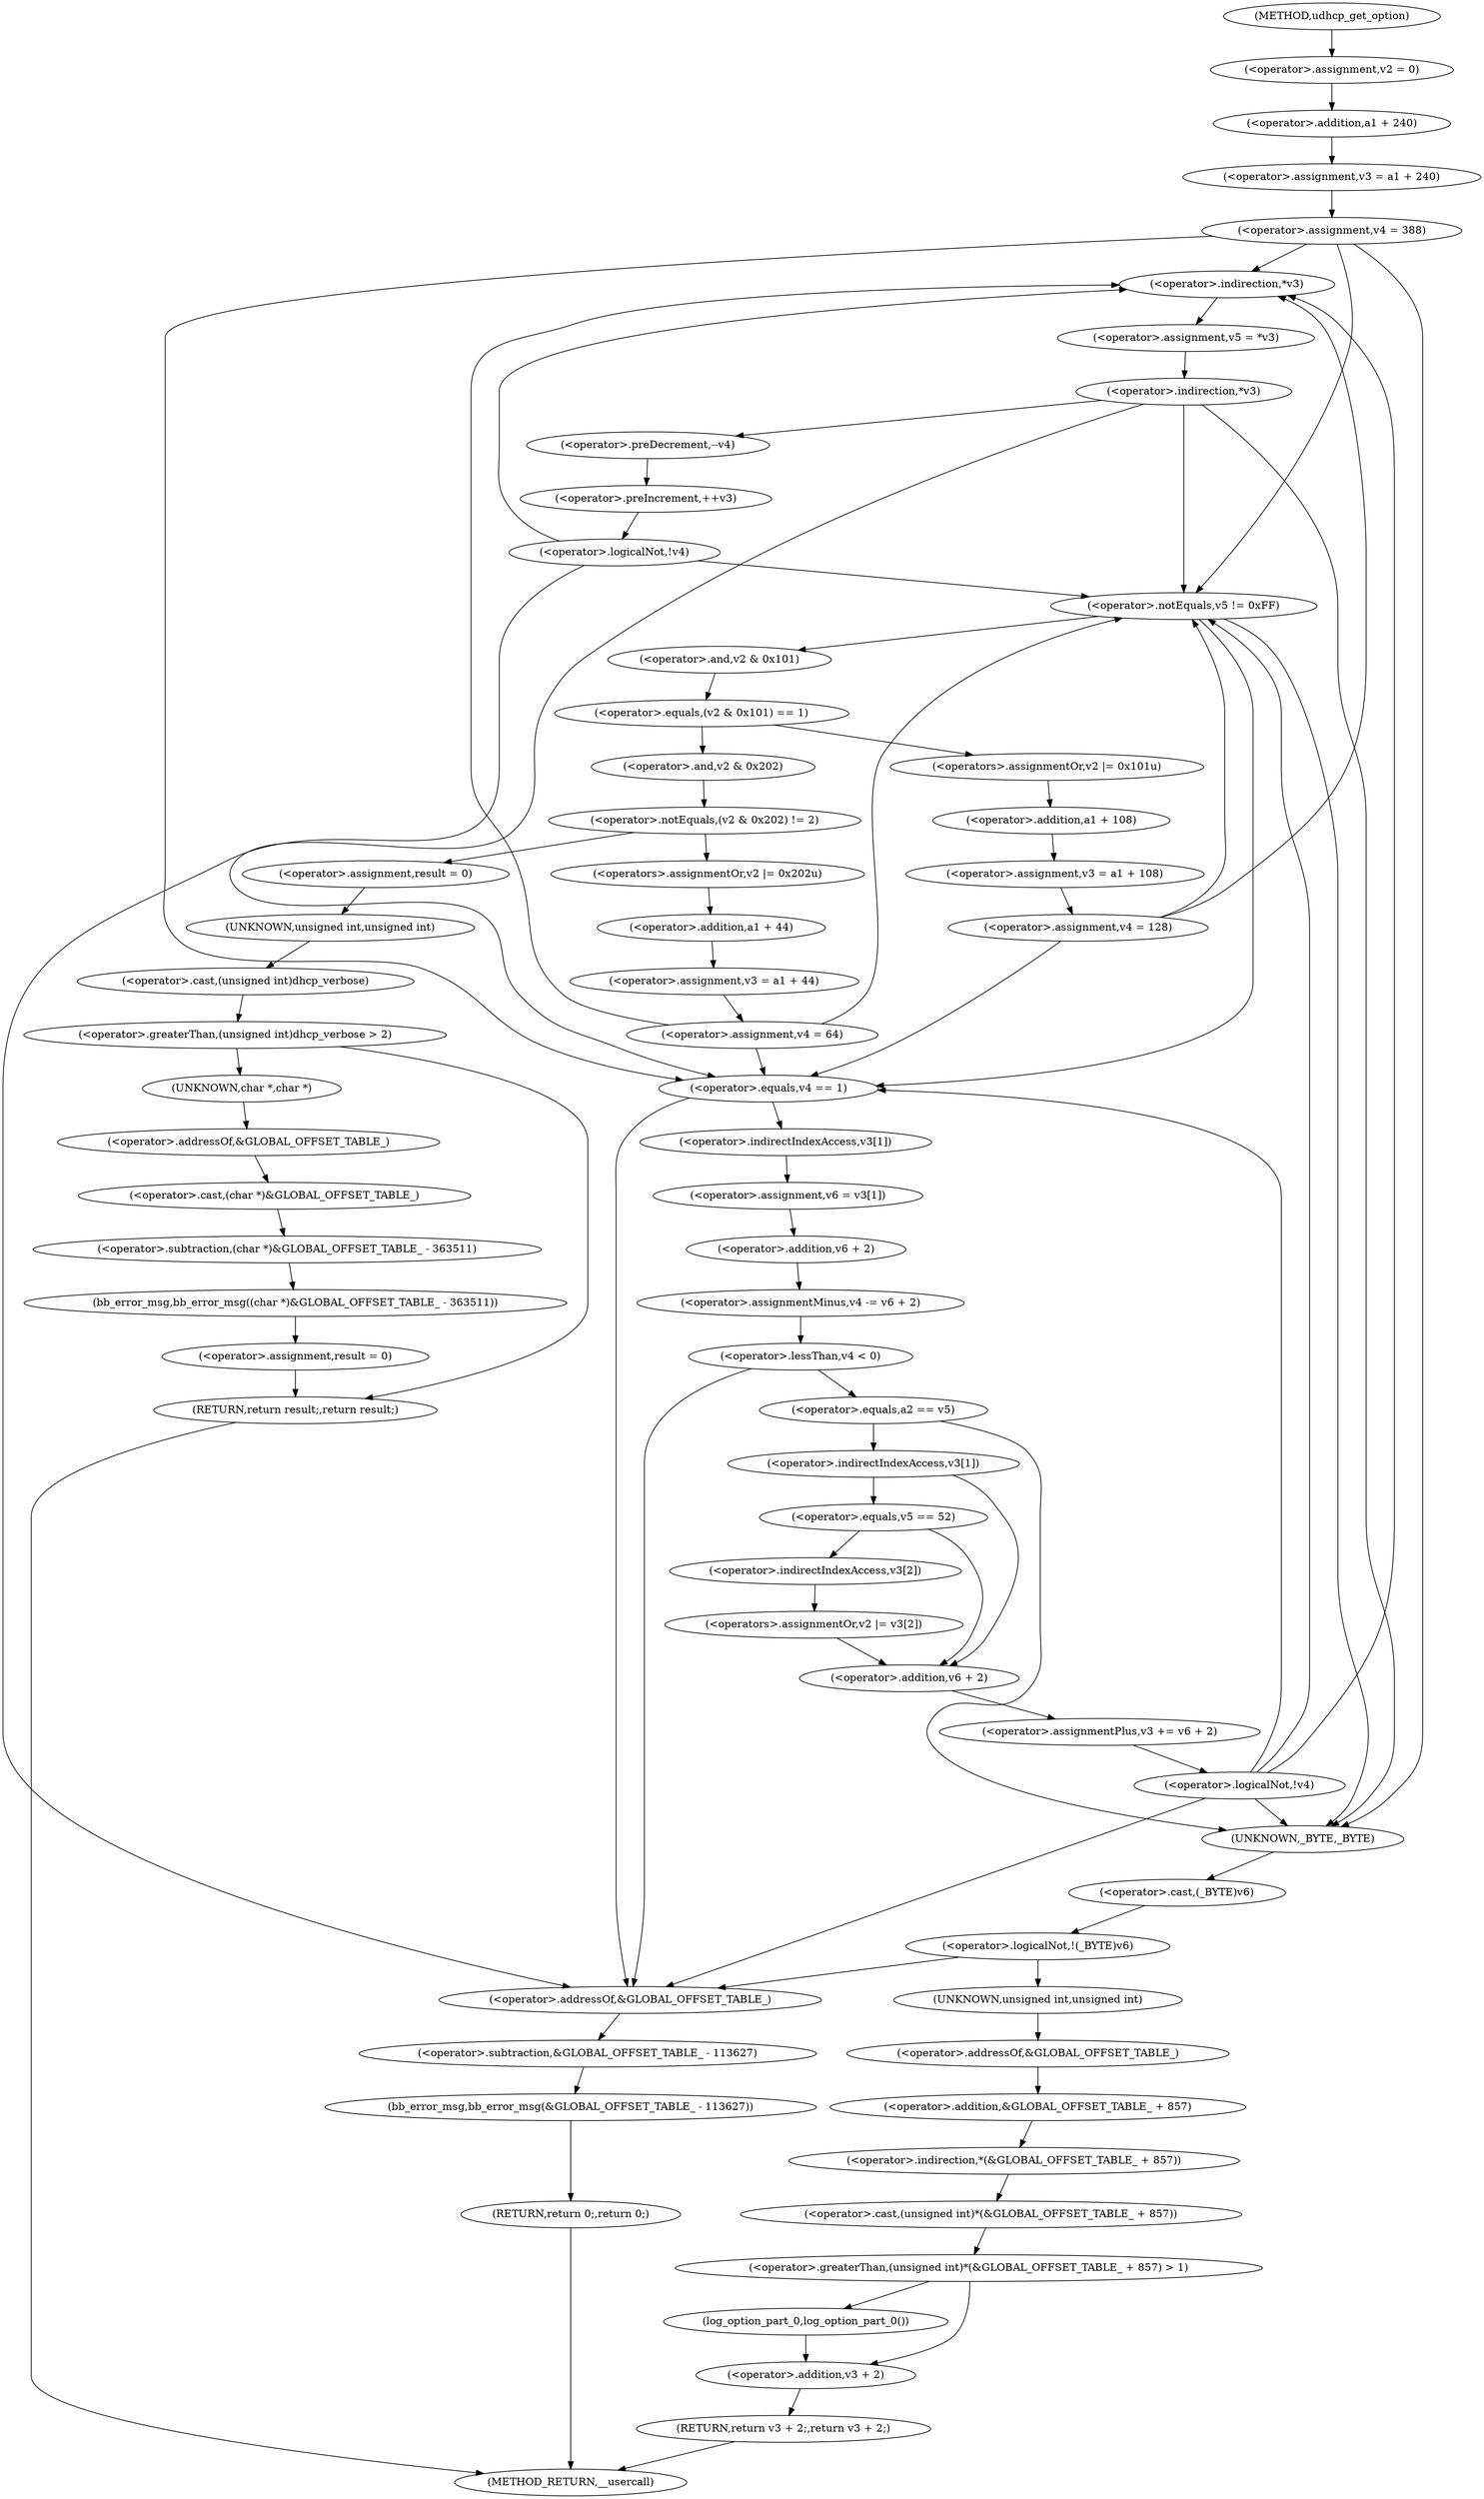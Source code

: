 digraph udhcp_get_option {  
"1000117" [label = "(<operator>.assignment,v2 = 0)" ]
"1000120" [label = "(<operator>.assignment,v3 = a1 + 240)" ]
"1000122" [label = "(<operator>.addition,a1 + 240)" ]
"1000125" [label = "(<operator>.assignment,v4 = 388)" ]
"1000137" [label = "(<operator>.assignment,v5 = *v3)" ]
"1000139" [label = "(<operator>.indirection,*v3)" ]
"1000142" [label = "(<operator>.indirection,*v3)" ]
"1000145" [label = "(<operator>.preDecrement,--v4)" ]
"1000147" [label = "(<operator>.preIncrement,++v3)" ]
"1000150" [label = "(<operator>.logicalNot,!v4)" ]
"1000154" [label = "(<operator>.notEquals,v5 != 0xFF)" ]
"1000159" [label = "(<operator>.equals,(v2 & 0x101) == 1)" ]
"1000160" [label = "(<operator>.and,v2 & 0x101)" ]
"1000165" [label = "(<operators>.assignmentOr,v2 |= 0x101u)" ]
"1000168" [label = "(<operator>.assignment,v3 = a1 + 108)" ]
"1000170" [label = "(<operator>.addition,a1 + 108)" ]
"1000173" [label = "(<operator>.assignment,v4 = 128)" ]
"1000179" [label = "(<operator>.notEquals,(v2 & 0x202) != 2)" ]
"1000180" [label = "(<operator>.and,v2 & 0x202)" ]
"1000185" [label = "(<operator>.assignment,result = 0)" ]
"1000189" [label = "(<operator>.greaterThan,(unsigned int)dhcp_verbose > 2)" ]
"1000190" [label = "(<operator>.cast,(unsigned int)dhcp_verbose)" ]
"1000191" [label = "(UNKNOWN,unsigned int,unsigned int)" ]
"1000195" [label = "(bb_error_msg,bb_error_msg((char *)&GLOBAL_OFFSET_TABLE_ - 363511))" ]
"1000196" [label = "(<operator>.subtraction,(char *)&GLOBAL_OFFSET_TABLE_ - 363511)" ]
"1000197" [label = "(<operator>.cast,(char *)&GLOBAL_OFFSET_TABLE_)" ]
"1000198" [label = "(UNKNOWN,char *,char *)" ]
"1000199" [label = "(<operator>.addressOf,&GLOBAL_OFFSET_TABLE_)" ]
"1000202" [label = "(<operator>.assignment,result = 0)" ]
"1000205" [label = "(RETURN,return result;,return result;)" ]
"1000207" [label = "(<operators>.assignmentOr,v2 |= 0x202u)" ]
"1000210" [label = "(<operator>.assignment,v3 = a1 + 44)" ]
"1000212" [label = "(<operator>.addition,a1 + 44)" ]
"1000215" [label = "(<operator>.assignment,v4 = 64)" ]
"1000219" [label = "(<operator>.equals,v4 == 1)" ]
"1000223" [label = "(<operator>.assignment,v6 = v3[1])" ]
"1000225" [label = "(<operator>.indirectIndexAccess,v3[1])" ]
"1000228" [label = "(<operator>.assignmentMinus,v4 -= v6 + 2)" ]
"1000230" [label = "(<operator>.addition,v6 + 2)" ]
"1000234" [label = "(<operator>.lessThan,v4 < 0)" ]
"1000239" [label = "(<operator>.equals,a2 == v5)" ]
"1000244" [label = "(<operator>.indirectIndexAccess,v3[1])" ]
"1000249" [label = "(<operator>.equals,v5 == 52)" ]
"1000252" [label = "(<operators>.assignmentOr,v2 |= v3[2])" ]
"1000254" [label = "(<operator>.indirectIndexAccess,v3[2])" ]
"1000257" [label = "(<operator>.assignmentPlus,v3 += v6 + 2)" ]
"1000259" [label = "(<operator>.addition,v6 + 2)" ]
"1000263" [label = "(<operator>.logicalNot,!v4)" ]
"1000267" [label = "(<operator>.logicalNot,!(_BYTE)v6)" ]
"1000268" [label = "(<operator>.cast,(_BYTE)v6)" ]
"1000269" [label = "(UNKNOWN,_BYTE,_BYTE)" ]
"1000273" [label = "(bb_error_msg,bb_error_msg(&GLOBAL_OFFSET_TABLE_ - 113627))" ]
"1000274" [label = "(<operator>.subtraction,&GLOBAL_OFFSET_TABLE_ - 113627)" ]
"1000275" [label = "(<operator>.addressOf,&GLOBAL_OFFSET_TABLE_)" ]
"1000278" [label = "(RETURN,return 0;,return 0;)" ]
"1000281" [label = "(<operator>.greaterThan,(unsigned int)*(&GLOBAL_OFFSET_TABLE_ + 857) > 1)" ]
"1000282" [label = "(<operator>.cast,(unsigned int)*(&GLOBAL_OFFSET_TABLE_ + 857))" ]
"1000283" [label = "(UNKNOWN,unsigned int,unsigned int)" ]
"1000284" [label = "(<operator>.indirection,*(&GLOBAL_OFFSET_TABLE_ + 857))" ]
"1000285" [label = "(<operator>.addition,&GLOBAL_OFFSET_TABLE_ + 857)" ]
"1000286" [label = "(<operator>.addressOf,&GLOBAL_OFFSET_TABLE_)" ]
"1000290" [label = "(log_option_part_0,log_option_part_0())" ]
"1000291" [label = "(RETURN,return v3 + 2;,return v3 + 2;)" ]
"1000292" [label = "(<operator>.addition,v3 + 2)" ]
"1000107" [label = "(METHOD,udhcp_get_option)" ]
"1000295" [label = "(METHOD_RETURN,__usercall)" ]
  "1000117" -> "1000122" 
  "1000120" -> "1000125" 
  "1000122" -> "1000120" 
  "1000125" -> "1000269" 
  "1000125" -> "1000139" 
  "1000125" -> "1000154" 
  "1000125" -> "1000219" 
  "1000137" -> "1000142" 
  "1000139" -> "1000137" 
  "1000142" -> "1000269" 
  "1000142" -> "1000154" 
  "1000142" -> "1000219" 
  "1000142" -> "1000145" 
  "1000145" -> "1000147" 
  "1000147" -> "1000150" 
  "1000150" -> "1000139" 
  "1000150" -> "1000154" 
  "1000150" -> "1000275" 
  "1000154" -> "1000269" 
  "1000154" -> "1000219" 
  "1000154" -> "1000160" 
  "1000159" -> "1000165" 
  "1000159" -> "1000180" 
  "1000160" -> "1000159" 
  "1000165" -> "1000170" 
  "1000168" -> "1000173" 
  "1000170" -> "1000168" 
  "1000173" -> "1000139" 
  "1000173" -> "1000154" 
  "1000173" -> "1000219" 
  "1000179" -> "1000185" 
  "1000179" -> "1000207" 
  "1000180" -> "1000179" 
  "1000185" -> "1000191" 
  "1000189" -> "1000198" 
  "1000189" -> "1000205" 
  "1000190" -> "1000189" 
  "1000191" -> "1000190" 
  "1000195" -> "1000202" 
  "1000196" -> "1000195" 
  "1000197" -> "1000196" 
  "1000198" -> "1000199" 
  "1000199" -> "1000197" 
  "1000202" -> "1000205" 
  "1000205" -> "1000295" 
  "1000207" -> "1000212" 
  "1000210" -> "1000215" 
  "1000212" -> "1000210" 
  "1000215" -> "1000139" 
  "1000215" -> "1000154" 
  "1000215" -> "1000219" 
  "1000219" -> "1000275" 
  "1000219" -> "1000225" 
  "1000223" -> "1000230" 
  "1000225" -> "1000223" 
  "1000228" -> "1000234" 
  "1000230" -> "1000228" 
  "1000234" -> "1000275" 
  "1000234" -> "1000239" 
  "1000239" -> "1000269" 
  "1000239" -> "1000244" 
  "1000244" -> "1000249" 
  "1000244" -> "1000259" 
  "1000249" -> "1000254" 
  "1000249" -> "1000259" 
  "1000252" -> "1000259" 
  "1000254" -> "1000252" 
  "1000257" -> "1000263" 
  "1000259" -> "1000257" 
  "1000263" -> "1000269" 
  "1000263" -> "1000139" 
  "1000263" -> "1000154" 
  "1000263" -> "1000219" 
  "1000263" -> "1000275" 
  "1000267" -> "1000283" 
  "1000267" -> "1000275" 
  "1000268" -> "1000267" 
  "1000269" -> "1000268" 
  "1000273" -> "1000278" 
  "1000274" -> "1000273" 
  "1000275" -> "1000274" 
  "1000278" -> "1000295" 
  "1000281" -> "1000290" 
  "1000281" -> "1000292" 
  "1000282" -> "1000281" 
  "1000283" -> "1000286" 
  "1000284" -> "1000282" 
  "1000285" -> "1000284" 
  "1000286" -> "1000285" 
  "1000290" -> "1000292" 
  "1000291" -> "1000295" 
  "1000292" -> "1000291" 
  "1000107" -> "1000117" 
}
